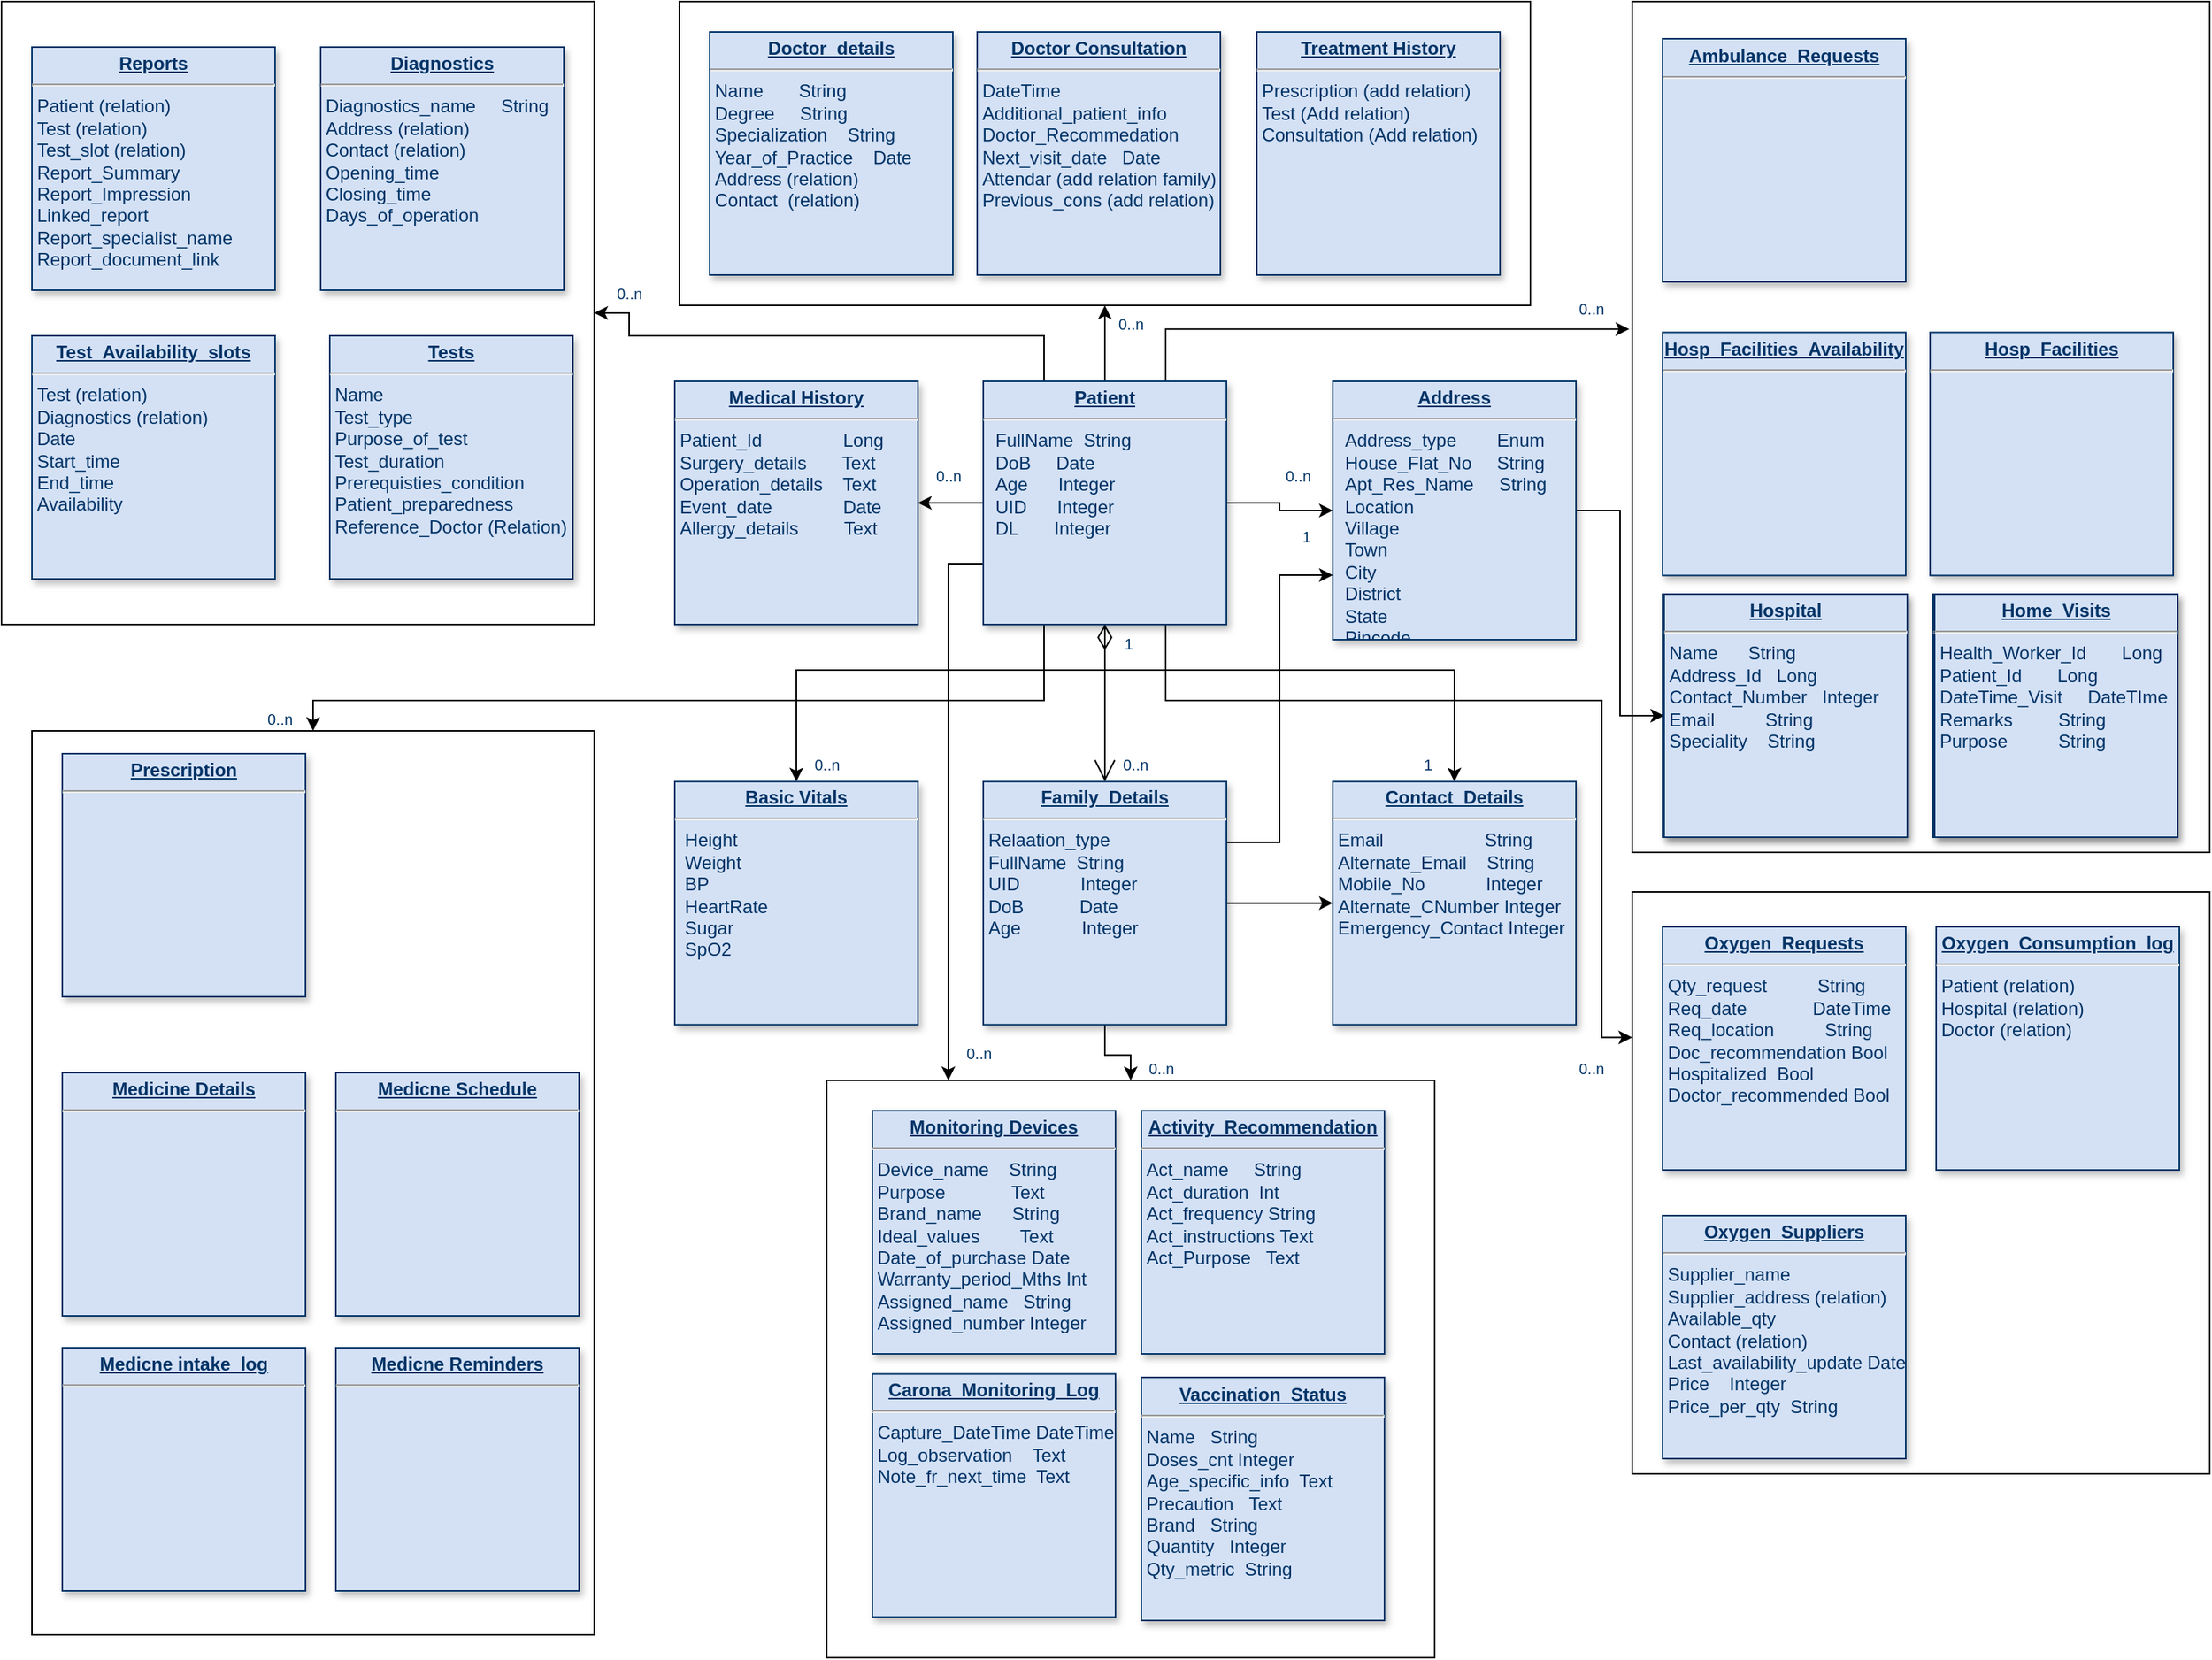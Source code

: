 <mxfile version="14.1.8" type="device"><diagram name="Page-1" id="efa7a0a1-bf9b-a30e-e6df-94a7791c09e9"><mxGraphModel dx="2562" dy="1020" grid="1" gridSize="10" guides="1" tooltips="1" connect="1" arrows="1" fold="1" page="1" pageScale="1" pageWidth="826" pageHeight="1169" background="#ffffff" math="0" shadow="0"><root><mxCell id="0"/><mxCell id="1" parent="0"/><mxCell id="pTx6E-m7zYikhpUDYZre-244" value="" style="rounded=0;whiteSpace=wrap;html=1;" parent="1" vertex="1"><mxGeometry x="640" y="30" width="380" height="560" as="geometry"/></mxCell><mxCell id="pTx6E-m7zYikhpUDYZre-188" style="edgeStyle=orthogonalEdgeStyle;rounded=0;orthogonalLoop=1;jettySize=auto;html=1;entryX=0;entryY=0.75;entryDx=0;entryDy=0;exitX=1;exitY=0.25;exitDx=0;exitDy=0;" parent="1" source="21" target="pTx6E-m7zYikhpUDYZre-186" edge="1"><mxGeometry relative="1" as="geometry"/></mxCell><mxCell id="pTx6E-m7zYikhpUDYZre-230" style="edgeStyle=orthogonalEdgeStyle;rounded=0;orthogonalLoop=1;jettySize=auto;html=1;entryX=0;entryY=0.5;entryDx=0;entryDy=0;" parent="1" source="21" target="pTx6E-m7zYikhpUDYZre-197" edge="1"><mxGeometry relative="1" as="geometry"/></mxCell><mxCell id="pTx6E-m7zYikhpUDYZre-257" style="edgeStyle=orthogonalEdgeStyle;rounded=0;orthogonalLoop=1;jettySize=auto;html=1;entryX=0.5;entryY=0;entryDx=0;entryDy=0;" parent="1" source="21" target="pTx6E-m7zYikhpUDYZre-238" edge="1"><mxGeometry relative="1" as="geometry"/></mxCell><mxCell id="21" value="&lt;p style=&quot;margin: 0px ; margin-top: 4px ; text-align: center ; text-decoration: underline&quot;&gt;&lt;b&gt;Family_Details&lt;/b&gt;&lt;/p&gt;&lt;hr&gt;&amp;nbsp;Relaation_type&lt;br&gt;&amp;nbsp;FullName&amp;nbsp; String&lt;br&gt;&amp;nbsp;UID&amp;nbsp; &amp;nbsp; &amp;nbsp; &amp;nbsp; &amp;nbsp; &amp;nbsp; Integer&lt;br&gt;&amp;nbsp;DoB&amp;nbsp; &amp;nbsp; &amp;nbsp; &amp;nbsp; &amp;nbsp; &amp;nbsp;Date&lt;br&gt;&amp;nbsp;Age&amp;nbsp; &amp;nbsp; &amp;nbsp; &amp;nbsp; &amp;nbsp; &amp;nbsp; Integer" style="verticalAlign=top;align=left;overflow=fill;fontSize=12;fontFamily=Helvetica;html=1;strokeColor=#003366;shadow=1;fillColor=#D4E1F5;fontColor=#003366" parent="1" vertex="1"><mxGeometry x="213.0" y="543.36" width="160" height="160" as="geometry"/></mxCell><mxCell id="pTx6E-m7zYikhpUDYZre-187" style="edgeStyle=orthogonalEdgeStyle;rounded=0;orthogonalLoop=1;jettySize=auto;html=1;entryX=0;entryY=0.5;entryDx=0;entryDy=0;" parent="1" source="25" target="pTx6E-m7zYikhpUDYZre-186" edge="1"><mxGeometry relative="1" as="geometry"/></mxCell><mxCell id="pTx6E-m7zYikhpUDYZre-228" style="edgeStyle=orthogonalEdgeStyle;rounded=0;orthogonalLoop=1;jettySize=auto;html=1;" parent="1" source="25" target="pTx6E-m7zYikhpUDYZre-191" edge="1"><mxGeometry relative="1" as="geometry"/></mxCell><mxCell id="pTx6E-m7zYikhpUDYZre-229" style="edgeStyle=orthogonalEdgeStyle;rounded=0;orthogonalLoop=1;jettySize=auto;html=1;" parent="1" source="25" target="pTx6E-m7zYikhpUDYZre-189" edge="1"><mxGeometry relative="1" as="geometry"><Array as="points"><mxPoint x="293" y="470"/><mxPoint x="90" y="470"/></Array></mxGeometry></mxCell><mxCell id="pTx6E-m7zYikhpUDYZre-231" style="edgeStyle=orthogonalEdgeStyle;rounded=0;orthogonalLoop=1;jettySize=auto;html=1;entryX=0.5;entryY=0;entryDx=0;entryDy=0;" parent="1" source="25" target="pTx6E-m7zYikhpUDYZre-197" edge="1"><mxGeometry relative="1" as="geometry"><Array as="points"><mxPoint x="293" y="470"/><mxPoint x="523" y="470"/></Array></mxGeometry></mxCell><mxCell id="pTx6E-m7zYikhpUDYZre-250" style="edgeStyle=orthogonalEdgeStyle;rounded=0;orthogonalLoop=1;jettySize=auto;html=1;entryX=0.5;entryY=1;entryDx=0;entryDy=0;" parent="1" source="25" target="pTx6E-m7zYikhpUDYZre-242" edge="1"><mxGeometry relative="1" as="geometry"/></mxCell><mxCell id="pTx6E-m7zYikhpUDYZre-252" style="edgeStyle=orthogonalEdgeStyle;rounded=0;orthogonalLoop=1;jettySize=auto;html=1;entryX=-0.005;entryY=0.385;entryDx=0;entryDy=0;entryPerimeter=0;exitX=0.75;exitY=0;exitDx=0;exitDy=0;" parent="1" source="25" target="pTx6E-m7zYikhpUDYZre-244" edge="1"><mxGeometry relative="1" as="geometry"><Array as="points"><mxPoint x="333" y="246"/></Array></mxGeometry></mxCell><mxCell id="pTx6E-m7zYikhpUDYZre-253" style="edgeStyle=orthogonalEdgeStyle;rounded=0;orthogonalLoop=1;jettySize=auto;html=1;entryX=1;entryY=0.5;entryDx=0;entryDy=0;exitX=0.25;exitY=0;exitDx=0;exitDy=0;" parent="1" source="25" target="pTx6E-m7zYikhpUDYZre-234" edge="1"><mxGeometry relative="1" as="geometry"><Array as="points"><mxPoint x="253" y="250"/><mxPoint x="-20" y="250"/><mxPoint x="-20" y="235"/></Array></mxGeometry></mxCell><mxCell id="pTx6E-m7zYikhpUDYZre-254" style="edgeStyle=orthogonalEdgeStyle;rounded=0;orthogonalLoop=1;jettySize=auto;html=1;exitX=0.25;exitY=1;exitDx=0;exitDy=0;" parent="1" source="25" target="pTx6E-m7zYikhpUDYZre-236" edge="1"><mxGeometry relative="1" as="geometry"><Array as="points"><mxPoint x="253" y="490"/><mxPoint x="-228" y="490"/></Array></mxGeometry></mxCell><mxCell id="pTx6E-m7zYikhpUDYZre-255" style="edgeStyle=orthogonalEdgeStyle;rounded=0;orthogonalLoop=1;jettySize=auto;html=1;exitX=0;exitY=0.75;exitDx=0;exitDy=0;" parent="1" source="25" target="pTx6E-m7zYikhpUDYZre-238" edge="1"><mxGeometry relative="1" as="geometry"><Array as="points"><mxPoint x="190" y="400"/></Array></mxGeometry></mxCell><mxCell id="pTx6E-m7zYikhpUDYZre-256" style="edgeStyle=orthogonalEdgeStyle;rounded=0;orthogonalLoop=1;jettySize=auto;html=1;entryX=0;entryY=0.25;entryDx=0;entryDy=0;exitX=0.75;exitY=1;exitDx=0;exitDy=0;" parent="1" source="25" target="pTx6E-m7zYikhpUDYZre-240" edge="1"><mxGeometry relative="1" as="geometry"><Array as="points"><mxPoint x="333" y="490"/><mxPoint x="620" y="490"/><mxPoint x="620" y="712"/></Array></mxGeometry></mxCell><mxCell id="25" value="&lt;p style=&quot;margin: 0px ; margin-top: 4px ; text-align: center ; text-decoration: underline&quot;&gt;&lt;strong&gt;Patient&lt;/strong&gt;&lt;/p&gt;&lt;hr&gt;&lt;p style=&quot;margin: 0px ; margin-left: 8px&quot;&gt;FullName&amp;nbsp; String&lt;/p&gt;&lt;p style=&quot;margin: 0px ; margin-left: 8px&quot;&gt;DoB&amp;nbsp; &amp;nbsp; &amp;nbsp;Date&lt;/p&gt;&lt;p style=&quot;margin: 0px ; margin-left: 8px&quot;&gt;Age&amp;nbsp; &amp;nbsp; &amp;nbsp; Integer&lt;br&gt;UID&amp;nbsp; &amp;nbsp; &amp;nbsp; Integer&lt;/p&gt;&lt;p style=&quot;margin: 0px ; margin-left: 8px&quot;&gt;DL&amp;nbsp; &amp;nbsp; &amp;nbsp; &amp;nbsp;Integer&lt;/p&gt;&lt;p style=&quot;margin: 0px ; margin-left: 8px&quot;&gt;&lt;br&gt;&lt;/p&gt;" style="verticalAlign=top;align=left;overflow=fill;fontSize=12;fontFamily=Helvetica;html=1;strokeColor=#003366;shadow=1;fillColor=#D4E1F5;fontColor=#003366" parent="1" vertex="1"><mxGeometry x="213.0" y="280.0" width="160" height="160" as="geometry"/></mxCell><mxCell id="90" value="" style="endArrow=open;endSize=12;startArrow=diamondThin;startSize=14;startFill=0;edgeStyle=orthogonalEdgeStyle" parent="1" source="25" target="21" edge="1"><mxGeometry x="793" y="598.36" as="geometry"><mxPoint x="793" y="598.36" as="sourcePoint"/><mxPoint x="953" y="598.36" as="targetPoint"/></mxGeometry></mxCell><mxCell id="91" value="0..n" style="resizable=0;align=left;verticalAlign=top;labelBackgroundColor=#ffffff;fontSize=10;strokeColor=#003366;shadow=1;fillColor=#D4E1F5;fontColor=#003366" parent="90" connectable="0" vertex="1"><mxGeometry x="-1" relative="1" as="geometry"><mxPoint x="10" y="80" as="offset"/></mxGeometry></mxCell><mxCell id="92" value="1" style="resizable=0;align=right;verticalAlign=top;labelBackgroundColor=#ffffff;fontSize=10;strokeColor=#003366;shadow=1;fillColor=#D4E1F5;fontColor=#003366" parent="90" connectable="0" vertex="1"><mxGeometry x="1" relative="1" as="geometry"><mxPoint x="20" y="-103.0" as="offset"/></mxGeometry></mxCell><mxCell id="MusrO0yYyd4XaEEXspOv-96" style="edgeStyle=orthogonalEdgeStyle;rounded=0;orthogonalLoop=1;jettySize=auto;html=1;" parent="1" source="pTx6E-m7zYikhpUDYZre-186" target="MusrO0yYyd4XaEEXspOv-92" edge="1"><mxGeometry relative="1" as="geometry"/></mxCell><mxCell id="pTx6E-m7zYikhpUDYZre-186" value="&lt;p style=&quot;margin: 0px ; margin-top: 4px ; text-align: center ; text-decoration: underline&quot;&gt;&lt;b&gt;Address&lt;/b&gt;&lt;/p&gt;&lt;hr&gt;&lt;p style=&quot;margin: 0px ; margin-left: 8px&quot;&gt;Address_type&amp;nbsp; &amp;nbsp; &amp;nbsp; &amp;nbsp; Enum&lt;/p&gt;&lt;p style=&quot;margin: 0px ; margin-left: 8px&quot;&gt;House_Flat_No&amp;nbsp; &amp;nbsp; &amp;nbsp;String&lt;/p&gt;&lt;p style=&quot;margin: 0px ; margin-left: 8px&quot;&gt;Apt_Res_Name&amp;nbsp; &amp;nbsp; &amp;nbsp;String&lt;/p&gt;&lt;p style=&quot;margin: 0px ; margin-left: 8px&quot;&gt;Location&lt;/p&gt;&lt;p style=&quot;margin: 0px ; margin-left: 8px&quot;&gt;Village&lt;/p&gt;&lt;p style=&quot;margin: 0px ; margin-left: 8px&quot;&gt;Town&lt;/p&gt;&lt;p style=&quot;margin: 0px ; margin-left: 8px&quot;&gt;City&lt;/p&gt;&lt;p style=&quot;margin: 0px ; margin-left: 8px&quot;&gt;District&lt;/p&gt;&lt;p style=&quot;margin: 0px ; margin-left: 8px&quot;&gt;State&lt;/p&gt;&lt;p style=&quot;margin: 0px ; margin-left: 8px&quot;&gt;Pincode&lt;/p&gt;&lt;p style=&quot;margin: 0px ; margin-left: 8px&quot;&gt;&lt;br&gt;&lt;/p&gt;&lt;p style=&quot;margin: 0px ; margin-left: 8px&quot;&gt;&lt;br&gt;&lt;/p&gt;" style="verticalAlign=top;align=left;overflow=fill;fontSize=12;fontFamily=Helvetica;html=1;strokeColor=#003366;shadow=1;fillColor=#D4E1F5;fontColor=#003366" parent="1" vertex="1"><mxGeometry x="443" y="280" width="160" height="170" as="geometry"/></mxCell><mxCell id="pTx6E-m7zYikhpUDYZre-189" value="&lt;p style=&quot;margin: 0px ; margin-top: 4px ; text-align: center ; text-decoration: underline&quot;&gt;&lt;b&gt;Basic Vitals&lt;/b&gt;&lt;/p&gt;&lt;hr&gt;&amp;nbsp; Height&lt;br&gt;&amp;nbsp; Weight&lt;br&gt;&amp;nbsp; BP&lt;br&gt;&amp;nbsp; HeartRate&lt;br&gt;&amp;nbsp; Sugar&lt;br&gt;&amp;nbsp; SpO2&lt;br&gt;&amp;nbsp;" style="verticalAlign=top;align=left;overflow=fill;fontSize=12;fontFamily=Helvetica;html=1;strokeColor=#003366;shadow=1;fillColor=#D4E1F5;fontColor=#003366" parent="1" vertex="1"><mxGeometry x="10.0" y="543.36" width="160" height="160" as="geometry"/></mxCell><mxCell id="pTx6E-m7zYikhpUDYZre-191" value="&lt;p style=&quot;margin: 0px ; margin-top: 4px ; text-align: center ; text-decoration: underline&quot;&gt;&lt;b&gt;Medical History&lt;/b&gt;&lt;/p&gt;&lt;hr&gt;&amp;nbsp;Patient_Id&amp;nbsp; &amp;nbsp; &amp;nbsp; &amp;nbsp; &amp;nbsp; &amp;nbsp; &amp;nbsp; &amp;nbsp; Long&lt;br&gt;&amp;nbsp;Surgery_details&amp;nbsp; &amp;nbsp; &amp;nbsp; &amp;nbsp;Text&lt;br&gt;&amp;nbsp;Operation_details&amp;nbsp; &amp;nbsp; Text&lt;br&gt;&amp;nbsp;Event_date&amp;nbsp; &amp;nbsp; &amp;nbsp; &amp;nbsp; &amp;nbsp; &amp;nbsp; &amp;nbsp; Date&lt;br&gt;&amp;nbsp;Allergy_details&amp;nbsp; &amp;nbsp; &amp;nbsp; &amp;nbsp; &amp;nbsp;Text&lt;br&gt;&amp;nbsp;" style="verticalAlign=top;align=left;overflow=fill;fontSize=12;fontFamily=Helvetica;html=1;strokeColor=#003366;shadow=1;fillColor=#D4E1F5;fontColor=#003366" parent="1" vertex="1"><mxGeometry x="10" y="280.0" width="160" height="160" as="geometry"/></mxCell><mxCell id="pTx6E-m7zYikhpUDYZre-197" value="&lt;p style=&quot;margin: 0px ; margin-top: 4px ; text-align: center ; text-decoration: underline&quot;&gt;&lt;b&gt;Contact_Details&lt;/b&gt;&lt;/p&gt;&lt;hr&gt;&amp;nbsp;Email&amp;nbsp; &amp;nbsp; &amp;nbsp; &amp;nbsp; &amp;nbsp; &amp;nbsp; &amp;nbsp; &amp;nbsp; &amp;nbsp; &amp;nbsp; String&lt;br&gt;&amp;nbsp;Alternate_Email&amp;nbsp; &amp;nbsp; String&lt;br&gt;&amp;nbsp;Mobile_No&amp;nbsp; &amp;nbsp; &amp;nbsp; &amp;nbsp; &amp;nbsp; &amp;nbsp; Integer&lt;br&gt;&amp;nbsp;Alternate_CNumber Integer&lt;br&gt;&amp;nbsp;Emergency_Contact Integer" style="verticalAlign=top;align=left;overflow=fill;fontSize=12;fontFamily=Helvetica;html=1;strokeColor=#003366;shadow=1;fillColor=#D4E1F5;fontColor=#003366" parent="1" vertex="1"><mxGeometry x="443.0" y="543.36" width="160" height="160" as="geometry"/></mxCell><mxCell id="pTx6E-m7zYikhpUDYZre-235" value="" style="group" parent="1" vertex="1" connectable="0"><mxGeometry x="-433" y="30" width="390" height="410" as="geometry"/></mxCell><mxCell id="pTx6E-m7zYikhpUDYZre-234" value="" style="rounded=0;whiteSpace=wrap;html=1;" parent="pTx6E-m7zYikhpUDYZre-235" vertex="1"><mxGeometry width="390" height="410" as="geometry"/></mxCell><mxCell id="pTx6E-m7zYikhpUDYZre-226" value="" style="group" parent="pTx6E-m7zYikhpUDYZre-235" vertex="1" connectable="0"><mxGeometry x="20" y="30.0" width="356" height="350" as="geometry"/></mxCell><mxCell id="pTx6E-m7zYikhpUDYZre-190" value="&lt;p style=&quot;margin: 0px ; margin-top: 4px ; text-align: center ; text-decoration: underline&quot;&gt;&lt;b&gt;Reports&lt;/b&gt;&lt;/p&gt;&lt;hr&gt;&amp;nbsp;Patient (relation)&lt;br&gt;&amp;nbsp;Test (relation)&lt;br&gt;&amp;nbsp;Test_slot (relation)&lt;br&gt;&amp;nbsp;Report_Summary&lt;br&gt;&amp;nbsp;Report_Impression&lt;br&gt;&amp;nbsp;Linked_report&lt;br&gt;&amp;nbsp;Report_specialist_name&lt;br&gt;&amp;nbsp;Report_document_link" style="verticalAlign=top;align=left;overflow=fill;fontSize=12;fontFamily=Helvetica;html=1;strokeColor=#003366;shadow=1;fillColor=#D4E1F5;fontColor=#003366" parent="pTx6E-m7zYikhpUDYZre-226" vertex="1"><mxGeometry width="160" height="160" as="geometry"/></mxCell><mxCell id="pTx6E-m7zYikhpUDYZre-192" value="&lt;p style=&quot;margin: 0px ; margin-top: 4px ; text-align: center ; text-decoration: underline&quot;&gt;&lt;b&gt;Tests&lt;/b&gt;&lt;/p&gt;&lt;hr&gt;&amp;nbsp;Name&lt;br&gt;&amp;nbsp;Test_type&lt;br&gt;&amp;nbsp;Purpose_of_test&lt;br&gt;&amp;nbsp;Test_duration&lt;br&gt;&amp;nbsp;Prerequisties_condition&lt;br&gt;&amp;nbsp;Patient_preparedness&lt;br&gt;&amp;nbsp;Reference_Doctor (Relation)&lt;br&gt;&amp;nbsp;" style="verticalAlign=top;align=left;overflow=fill;fontSize=12;fontFamily=Helvetica;html=1;strokeColor=#003366;shadow=1;fillColor=#D4E1F5;fontColor=#003366" parent="pTx6E-m7zYikhpUDYZre-226" vertex="1"><mxGeometry x="196" y="190" width="160" height="160" as="geometry"/></mxCell><mxCell id="pTx6E-m7zYikhpUDYZre-193" value="&lt;p style=&quot;margin: 0px ; margin-top: 4px ; text-align: center ; text-decoration: underline&quot;&gt;&lt;b&gt;Diagnostics&lt;/b&gt;&lt;/p&gt;&lt;hr&gt;&amp;nbsp;Diagnostics_name&amp;nbsp; &amp;nbsp; &amp;nbsp;String&lt;br&gt;&amp;nbsp;Address (relation)&lt;br&gt;&amp;nbsp;Contact (relation)&lt;br&gt;&amp;nbsp;Opening_time&lt;br&gt;&amp;nbsp;Closing_time&lt;br&gt;&amp;nbsp;Days_of_operation" style="verticalAlign=top;align=left;overflow=fill;fontSize=12;fontFamily=Helvetica;html=1;strokeColor=#003366;shadow=1;fillColor=#D4E1F5;fontColor=#003366" parent="pTx6E-m7zYikhpUDYZre-226" vertex="1"><mxGeometry x="190" width="160" height="160" as="geometry"/></mxCell><mxCell id="pTx6E-m7zYikhpUDYZre-198" value="&lt;p style=&quot;margin: 0px ; margin-top: 4px ; text-align: center ; text-decoration: underline&quot;&gt;&lt;b&gt;Test_Availability_slots&lt;/b&gt;&lt;/p&gt;&lt;hr&gt;&amp;nbsp;Test (relation)&lt;br&gt;&amp;nbsp;Diagnostics (relation)&lt;br&gt;&amp;nbsp;Date&lt;br&gt;&amp;nbsp;Start_time&lt;br&gt;&amp;nbsp;End_time&lt;br&gt;&amp;nbsp;Availability&lt;br&gt;&amp;nbsp;&lt;br&gt;&amp;nbsp;" style="verticalAlign=top;align=left;overflow=fill;fontSize=12;fontFamily=Helvetica;html=1;strokeColor=#003366;shadow=1;fillColor=#D4E1F5;fontColor=#003366" parent="pTx6E-m7zYikhpUDYZre-226" vertex="1"><mxGeometry y="190" width="160" height="160" as="geometry"/></mxCell><mxCell id="pTx6E-m7zYikhpUDYZre-237" value="" style="group" parent="1" vertex="1" connectable="0"><mxGeometry x="-413" y="510" width="370" height="595" as="geometry"/></mxCell><mxCell id="pTx6E-m7zYikhpUDYZre-236" value="" style="rounded=0;whiteSpace=wrap;html=1;" parent="pTx6E-m7zYikhpUDYZre-237" vertex="1"><mxGeometry width="370" height="595" as="geometry"/></mxCell><mxCell id="pTx6E-m7zYikhpUDYZre-216" value="" style="group" parent="pTx6E-m7zYikhpUDYZre-237" vertex="1" connectable="0"><mxGeometry x="20" y="15" width="340" height="551" as="geometry"/></mxCell><mxCell id="pTx6E-m7zYikhpUDYZre-201" value="&lt;p style=&quot;margin: 0px ; margin-top: 4px ; text-align: center ; text-decoration: underline&quot;&gt;&lt;b&gt;Prescription&lt;/b&gt;&lt;/p&gt;&lt;hr&gt;&amp;nbsp;" style="verticalAlign=top;align=left;overflow=fill;fontSize=12;fontFamily=Helvetica;html=1;strokeColor=#003366;shadow=1;fillColor=#D4E1F5;fontColor=#003366" parent="pTx6E-m7zYikhpUDYZre-216" vertex="1"><mxGeometry width="160" height="160" as="geometry"/></mxCell><mxCell id="pTx6E-m7zYikhpUDYZre-202" value="&lt;p style=&quot;margin: 0px ; margin-top: 4px ; text-align: center ; text-decoration: underline&quot;&gt;&lt;b&gt;Medicine Details&lt;/b&gt;&lt;/p&gt;&lt;hr&gt;" style="verticalAlign=top;align=left;overflow=fill;fontSize=12;fontFamily=Helvetica;html=1;strokeColor=#003366;shadow=1;fillColor=#D4E1F5;fontColor=#003366" parent="pTx6E-m7zYikhpUDYZre-216" vertex="1"><mxGeometry y="210" width="160" height="160" as="geometry"/></mxCell><mxCell id="pTx6E-m7zYikhpUDYZre-203" value="&lt;p style=&quot;margin: 0px ; margin-top: 4px ; text-align: center ; text-decoration: underline&quot;&gt;&lt;b&gt;Medicne Schedule&lt;/b&gt;&lt;/p&gt;&lt;hr&gt;" style="verticalAlign=top;align=left;overflow=fill;fontSize=12;fontFamily=Helvetica;html=1;strokeColor=#003366;shadow=1;fillColor=#D4E1F5;fontColor=#003366" parent="pTx6E-m7zYikhpUDYZre-216" vertex="1"><mxGeometry x="180" y="210" width="160" height="160" as="geometry"/></mxCell><mxCell id="pTx6E-m7zYikhpUDYZre-204" value="&lt;p style=&quot;margin: 0px ; margin-top: 4px ; text-align: center ; text-decoration: underline&quot;&gt;&lt;b&gt;Medicne intake_log&lt;/b&gt;&lt;/p&gt;&lt;hr&gt;" style="verticalAlign=top;align=left;overflow=fill;fontSize=12;fontFamily=Helvetica;html=1;strokeColor=#003366;shadow=1;fillColor=#D4E1F5;fontColor=#003366" parent="pTx6E-m7zYikhpUDYZre-216" vertex="1"><mxGeometry y="391" width="160" height="160" as="geometry"/></mxCell><mxCell id="pTx6E-m7zYikhpUDYZre-205" value="&lt;p style=&quot;margin: 0px ; margin-top: 4px ; text-align: center ; text-decoration: underline&quot;&gt;&lt;b&gt;Medicne Reminders&lt;/b&gt;&lt;/p&gt;&lt;hr&gt;" style="verticalAlign=top;align=left;overflow=fill;fontSize=12;fontFamily=Helvetica;html=1;strokeColor=#003366;shadow=1;fillColor=#D4E1F5;fontColor=#003366" parent="pTx6E-m7zYikhpUDYZre-216" vertex="1"><mxGeometry x="180" y="391" width="160" height="160" as="geometry"/></mxCell><mxCell id="pTx6E-m7zYikhpUDYZre-239" value="" style="group" parent="1" vertex="1" connectable="0"><mxGeometry x="110" y="740" width="400" height="380" as="geometry"/></mxCell><mxCell id="pTx6E-m7zYikhpUDYZre-238" value="" style="rounded=0;whiteSpace=wrap;html=1;" parent="pTx6E-m7zYikhpUDYZre-239" vertex="1"><mxGeometry width="400" height="380" as="geometry"/></mxCell><mxCell id="pTx6E-m7zYikhpUDYZre-227" value="" style="group" parent="pTx6E-m7zYikhpUDYZre-239" vertex="1" connectable="0"><mxGeometry x="30" y="20.0" width="337" height="335.5" as="geometry"/></mxCell><mxCell id="pTx6E-m7zYikhpUDYZre-199" value="&lt;p style=&quot;margin: 0px ; margin-top: 4px ; text-align: center ; text-decoration: underline&quot;&gt;&lt;b&gt;Carona_Monitoring_Log&lt;/b&gt;&lt;/p&gt;&lt;hr&gt;&amp;nbsp;Capture_DateTime DateTime&lt;br&gt;&amp;nbsp;Log_observation&amp;nbsp; &amp;nbsp; Text&lt;br&gt;&amp;nbsp;Note_fr_next_time&amp;nbsp; Text&lt;br&gt;&amp;nbsp;" style="verticalAlign=top;align=left;overflow=fill;fontSize=12;fontFamily=Helvetica;html=1;strokeColor=#003366;shadow=1;fillColor=#D4E1F5;fontColor=#003366" parent="pTx6E-m7zYikhpUDYZre-227" vertex="1"><mxGeometry y="173.25" width="160" height="160" as="geometry"/></mxCell><mxCell id="pTx6E-m7zYikhpUDYZre-206" value="&lt;p style=&quot;margin: 0px ; margin-top: 4px ; text-align: center ; text-decoration: underline&quot;&gt;&lt;b&gt;Activity_Recommendation&lt;/b&gt;&lt;/p&gt;&lt;hr&gt;&amp;nbsp;Act_name&amp;nbsp; &amp;nbsp; &amp;nbsp;String&lt;br&gt;&amp;nbsp;Act_duration&amp;nbsp; Int&lt;br&gt;&amp;nbsp;Act_frequency String&lt;br&gt;&amp;nbsp;Act_instructions Text&amp;nbsp;&lt;br&gt;&amp;nbsp;Act_Purpose&amp;nbsp; &amp;nbsp;Text" style="verticalAlign=top;align=left;overflow=fill;fontSize=12;fontFamily=Helvetica;html=1;strokeColor=#003366;shadow=1;fillColor=#D4E1F5;fontColor=#003366" parent="pTx6E-m7zYikhpUDYZre-227" vertex="1"><mxGeometry x="177" width="160" height="160" as="geometry"/></mxCell><mxCell id="pTx6E-m7zYikhpUDYZre-209" value="&lt;p style=&quot;margin: 0px ; margin-top: 4px ; text-align: center ; text-decoration: underline&quot;&gt;&lt;b&gt;Vaccination_Status&lt;/b&gt;&lt;/p&gt;&lt;hr&gt;&amp;nbsp;Name&amp;nbsp; &amp;nbsp;String&lt;br&gt;&amp;nbsp;Doses_cnt Integer&lt;br&gt;&amp;nbsp;Age_specific_info&amp;nbsp; Text&lt;br&gt;&amp;nbsp;Precaution&amp;nbsp; &amp;nbsp;Text&lt;br&gt;&amp;nbsp;Brand&amp;nbsp; &amp;nbsp;String&lt;br&gt;&amp;nbsp;Quantity&amp;nbsp; &amp;nbsp;Integer&lt;br&gt;&amp;nbsp;Qty_metric&amp;nbsp; String&lt;br&gt;&amp;nbsp;" style="verticalAlign=top;align=left;overflow=fill;fontSize=12;fontFamily=Helvetica;html=1;strokeColor=#003366;shadow=1;fillColor=#D4E1F5;fontColor=#003366" parent="pTx6E-m7zYikhpUDYZre-227" vertex="1"><mxGeometry x="177" y="175.5" width="160" height="160" as="geometry"/></mxCell><mxCell id="pTx6E-m7zYikhpUDYZre-213" value="&lt;p style=&quot;margin: 0px ; margin-top: 4px ; text-align: center ; text-decoration: underline&quot;&gt;&lt;b&gt;Monitoring Devices&lt;/b&gt;&lt;/p&gt;&lt;hr&gt;&amp;nbsp;Device_name&amp;nbsp; &amp;nbsp; String&lt;br&gt;&amp;nbsp;Purpose&amp;nbsp; &amp;nbsp; &amp;nbsp; &amp;nbsp; &amp;nbsp; &amp;nbsp; &amp;nbsp;Text&lt;br&gt;&amp;nbsp;Brand_name&amp;nbsp; &amp;nbsp; &amp;nbsp; String&lt;br&gt;&amp;nbsp;Ideal_values&amp;nbsp; &amp;nbsp; &amp;nbsp; &amp;nbsp; Text&lt;br&gt;&amp;nbsp;Date_of_purchase Date&lt;br&gt;&amp;nbsp;Warranty_period_Mths Int&lt;br&gt;&amp;nbsp;Assigned_name&amp;nbsp; &amp;nbsp;String&lt;br&gt;&amp;nbsp;Assigned_number Integer&lt;br&gt;&amp;nbsp;" style="verticalAlign=top;align=left;overflow=fill;fontSize=12;fontFamily=Helvetica;html=1;strokeColor=#003366;shadow=1;fillColor=#D4E1F5;fontColor=#003366" parent="pTx6E-m7zYikhpUDYZre-227" vertex="1"><mxGeometry width="160" height="160" as="geometry"/></mxCell><mxCell id="pTx6E-m7zYikhpUDYZre-241" value="" style="group" parent="1" vertex="1" connectable="0"><mxGeometry x="640" y="616" width="380" height="383" as="geometry"/></mxCell><mxCell id="pTx6E-m7zYikhpUDYZre-240" value="" style="rounded=0;whiteSpace=wrap;html=1;" parent="pTx6E-m7zYikhpUDYZre-241" vertex="1"><mxGeometry width="380" height="383" as="geometry"/></mxCell><mxCell id="pTx6E-m7zYikhpUDYZre-232" value="" style="group" parent="pTx6E-m7zYikhpUDYZre-241" vertex="1" connectable="0"><mxGeometry x="20" y="23" width="340" height="350" as="geometry"/></mxCell><mxCell id="pTx6E-m7zYikhpUDYZre-210" value="&lt;p style=&quot;margin: 0px ; margin-top: 4px ; text-align: center ; text-decoration: underline&quot;&gt;&lt;b&gt;Oxygen_Requests&lt;/b&gt;&lt;/p&gt;&lt;hr&gt;&amp;nbsp;Qty_request&amp;nbsp; &amp;nbsp; &amp;nbsp; &amp;nbsp; &amp;nbsp; String&lt;br&gt;&amp;nbsp;Req_date&amp;nbsp; &amp;nbsp; &amp;nbsp; &amp;nbsp; &amp;nbsp; &amp;nbsp; &amp;nbsp;DateTime&lt;br&gt;&amp;nbsp;Req_location&amp;nbsp; &amp;nbsp; &amp;nbsp; &amp;nbsp; &amp;nbsp; String&lt;br&gt;&amp;nbsp;Doc_recommendation Bool&lt;br&gt;&amp;nbsp;Hospitalized&amp;nbsp; Bool&lt;br&gt;&amp;nbsp;Doctor_recommended Bool&lt;br&gt;&amp;nbsp;" style="verticalAlign=top;align=left;overflow=fill;fontSize=12;fontFamily=Helvetica;html=1;strokeColor=#003366;shadow=1;fillColor=#D4E1F5;fontColor=#003366" parent="pTx6E-m7zYikhpUDYZre-232" vertex="1"><mxGeometry width="160" height="160" as="geometry"/></mxCell><mxCell id="pTx6E-m7zYikhpUDYZre-211" value="&lt;p style=&quot;margin: 0px ; margin-top: 4px ; text-align: center ; text-decoration: underline&quot;&gt;&lt;b&gt;Oxygen_Suppliers&lt;/b&gt;&lt;/p&gt;&lt;hr&gt;&amp;nbsp;Supplier_name&lt;br&gt;&amp;nbsp;Supplier_address (relation)&lt;br&gt;&amp;nbsp;Available_qty&lt;br&gt;&amp;nbsp;Contact (relation)&lt;br&gt;&amp;nbsp;Last_availability_update Date&lt;br&gt;&amp;nbsp;Price&amp;nbsp; &amp;nbsp; Integer&lt;br&gt;&amp;nbsp;Price_per_qty&amp;nbsp; String&lt;br&gt;&amp;nbsp;" style="verticalAlign=top;align=left;overflow=fill;fontSize=12;fontFamily=Helvetica;html=1;strokeColor=#003366;shadow=1;fillColor=#D4E1F5;fontColor=#003366" parent="pTx6E-m7zYikhpUDYZre-232" vertex="1"><mxGeometry y="190" width="160" height="160" as="geometry"/></mxCell><mxCell id="pTx6E-m7zYikhpUDYZre-212" value="&lt;p style=&quot;margin: 0px ; margin-top: 4px ; text-align: center ; text-decoration: underline&quot;&gt;&lt;b&gt;Oxygen_Consumption_log&lt;/b&gt;&lt;/p&gt;&lt;hr&gt;&amp;nbsp;Patient (relation)&lt;br&gt;&amp;nbsp;Hospital (relation)&lt;br&gt;&amp;nbsp;Doctor (relation)" style="verticalAlign=top;align=left;overflow=fill;fontSize=12;fontFamily=Helvetica;html=1;strokeColor=#003366;shadow=1;fillColor=#D4E1F5;fontColor=#003366" parent="pTx6E-m7zYikhpUDYZre-232" vertex="1"><mxGeometry x="180" width="160" height="160" as="geometry"/></mxCell><mxCell id="pTx6E-m7zYikhpUDYZre-247" value="" style="group" parent="1" vertex="1" connectable="0"><mxGeometry x="13" y="30" width="560" height="200" as="geometry"/></mxCell><mxCell id="pTx6E-m7zYikhpUDYZre-242" value="" style="rounded=0;whiteSpace=wrap;html=1;" parent="pTx6E-m7zYikhpUDYZre-247" vertex="1"><mxGeometry width="560" height="200" as="geometry"/></mxCell><mxCell id="pTx6E-m7zYikhpUDYZre-246" value="" style="group" parent="pTx6E-m7zYikhpUDYZre-247" vertex="1" connectable="0"><mxGeometry x="20" y="20.0" width="520" height="160.0" as="geometry"/></mxCell><mxCell id="pTx6E-m7zYikhpUDYZre-200" value="&lt;p style=&quot;margin: 0px ; margin-top: 4px ; text-align: center ; text-decoration: underline&quot;&gt;&lt;b&gt;Treatment History&lt;/b&gt;&lt;/p&gt;&lt;hr&gt;&amp;nbsp;Prescription (add relation)&lt;br&gt;&amp;nbsp;Test (Add relation)&lt;br&gt;&amp;nbsp;Consultation (Add relation)&lt;br&gt;&amp;nbsp;&lt;br&gt;&amp;nbsp; &amp;nbsp;" style="verticalAlign=top;align=left;overflow=fill;fontSize=12;fontFamily=Helvetica;html=1;strokeColor=#003366;shadow=1;fillColor=#D4E1F5;fontColor=#003366" parent="pTx6E-m7zYikhpUDYZre-246" vertex="1"><mxGeometry x="360" width="160" height="160" as="geometry"/></mxCell><mxCell id="pTx6E-m7zYikhpUDYZre-207" value="&lt;p style=&quot;margin: 0px ; margin-top: 4px ; text-align: center ; text-decoration: underline&quot;&gt;&lt;b&gt;Doctor Consultation&lt;/b&gt;&lt;/p&gt;&lt;hr&gt;&amp;nbsp;DateTime&lt;br&gt;&amp;nbsp;Additional_patient_info&lt;br&gt;&amp;nbsp;Doctor_Recommedation&lt;br&gt;&amp;nbsp;Next_visit_date&amp;nbsp; &amp;nbsp;Date&lt;br&gt;&amp;nbsp;Attendar (add relation family)&lt;br&gt;&amp;nbsp;Previous_cons (add relation)&lt;br&gt;&amp;nbsp;" style="verticalAlign=top;align=left;overflow=fill;fontSize=12;fontFamily=Helvetica;html=1;strokeColor=#003366;shadow=1;fillColor=#D4E1F5;fontColor=#003366" parent="pTx6E-m7zYikhpUDYZre-246" vertex="1"><mxGeometry x="176" width="160" height="160" as="geometry"/></mxCell><mxCell id="pTx6E-m7zYikhpUDYZre-208" value="&lt;p style=&quot;margin: 0px ; margin-top: 4px ; text-align: center ; text-decoration: underline&quot;&gt;&lt;b&gt;Doctor_details&lt;/b&gt;&lt;/p&gt;&lt;hr&gt;&amp;nbsp;Name&amp;nbsp; &amp;nbsp; &amp;nbsp; &amp;nbsp;String&lt;br&gt;&amp;nbsp;Degree&amp;nbsp; &amp;nbsp; &amp;nbsp;String&lt;br&gt;&amp;nbsp;Specialization&amp;nbsp; &amp;nbsp; String&lt;br&gt;&amp;nbsp;Year_of_Practice&amp;nbsp; &amp;nbsp; Date&lt;br&gt;&amp;nbsp;Address (relation)&lt;br&gt;&amp;nbsp;Contact&amp;nbsp; (relation)" style="verticalAlign=top;align=left;overflow=fill;fontSize=12;fontFamily=Helvetica;html=1;strokeColor=#003366;shadow=1;fillColor=#D4E1F5;fontColor=#003366" parent="pTx6E-m7zYikhpUDYZre-246" vertex="1"><mxGeometry y="1.137e-13" width="160" height="160" as="geometry"/></mxCell><mxCell id="cQaLxjSWYKMMs1cUBijT-92" value="0..n" style="resizable=0;align=left;verticalAlign=top;labelBackgroundColor=#ffffff;fontSize=10;strokeColor=#003366;shadow=1;fillColor=#D4E1F5;fontColor=#003366" parent="1" connectable="0" vertex="1"><mxGeometry x="300" y="230.0" as="geometry"/></mxCell><mxCell id="cQaLxjSWYKMMs1cUBijT-93" value="0..n" style="resizable=0;align=left;verticalAlign=top;labelBackgroundColor=#ffffff;fontSize=10;strokeColor=#003366;shadow=1;fillColor=#D4E1F5;fontColor=#003366" parent="1" connectable="0" vertex="1"><mxGeometry x="603" y="220.0" as="geometry"/></mxCell><mxCell id="cQaLxjSWYKMMs1cUBijT-94" value="0..n" style="resizable=0;align=left;verticalAlign=top;labelBackgroundColor=#ffffff;fontSize=10;strokeColor=#003366;shadow=1;fillColor=#D4E1F5;fontColor=#003366" parent="1" connectable="0" vertex="1"><mxGeometry x="-30" y="210.0" as="geometry"/></mxCell><mxCell id="cQaLxjSWYKMMs1cUBijT-96" value="0..n" style="resizable=0;align=left;verticalAlign=top;labelBackgroundColor=#ffffff;fontSize=10;strokeColor=#003366;shadow=1;fillColor=#D4E1F5;fontColor=#003366" parent="1" connectable="0" vertex="1"><mxGeometry x="603" y="720.0" as="geometry"/></mxCell><mxCell id="cQaLxjSWYKMMs1cUBijT-97" value="0..n" style="resizable=0;align=left;verticalAlign=top;labelBackgroundColor=#ffffff;fontSize=10;strokeColor=#003366;shadow=1;fillColor=#D4E1F5;fontColor=#003366" parent="1" connectable="0" vertex="1"><mxGeometry x="320" y="720.0" as="geometry"/></mxCell><mxCell id="cQaLxjSWYKMMs1cUBijT-98" value="0..n" style="resizable=0;align=left;verticalAlign=top;labelBackgroundColor=#ffffff;fontSize=10;strokeColor=#003366;shadow=1;fillColor=#D4E1F5;fontColor=#003366" parent="1" connectable="0" vertex="1"><mxGeometry x="200" y="710.0" as="geometry"/></mxCell><mxCell id="cQaLxjSWYKMMs1cUBijT-99" value="0..n" style="resizable=0;align=left;verticalAlign=top;labelBackgroundColor=#ffffff;fontSize=10;strokeColor=#003366;shadow=1;fillColor=#D4E1F5;fontColor=#003366" parent="1" connectable="0" vertex="1"><mxGeometry x="-260" y="490.0" as="geometry"/></mxCell><mxCell id="cQaLxjSWYKMMs1cUBijT-100" value="0..n" style="resizable=0;align=left;verticalAlign=top;labelBackgroundColor=#ffffff;fontSize=10;strokeColor=#003366;shadow=1;fillColor=#D4E1F5;fontColor=#003366" parent="1" connectable="0" vertex="1"><mxGeometry x="180" y="330.0" as="geometry"/></mxCell><mxCell id="cQaLxjSWYKMMs1cUBijT-101" value="0..n" style="resizable=0;align=left;verticalAlign=top;labelBackgroundColor=#ffffff;fontSize=10;strokeColor=#003366;shadow=1;fillColor=#D4E1F5;fontColor=#003366" parent="1" connectable="0" vertex="1"><mxGeometry x="100" y="520.0" as="geometry"/></mxCell><mxCell id="cQaLxjSWYKMMs1cUBijT-102" value="1" style="resizable=0;align=right;verticalAlign=top;labelBackgroundColor=#ffffff;fontSize=10;strokeColor=#003366;shadow=1;fillColor=#D4E1F5;fontColor=#003366" parent="1" connectable="0" vertex="1"><mxGeometry x="510" y="520.0" as="geometry"/></mxCell><mxCell id="cQaLxjSWYKMMs1cUBijT-104" value="1" style="resizable=0;align=right;verticalAlign=top;labelBackgroundColor=#ffffff;fontSize=10;strokeColor=#003366;shadow=1;fillColor=#D4E1F5;fontColor=#003366" parent="1" connectable="0" vertex="1"><mxGeometry x="430" y="370.0" as="geometry"/></mxCell><mxCell id="vHoY36uukUP-JFo1HzjV-92" value="0..n" style="resizable=0;align=left;verticalAlign=top;labelBackgroundColor=#ffffff;fontSize=10;strokeColor=#003366;shadow=1;fillColor=#D4E1F5;fontColor=#003366" parent="1" connectable="0" vertex="1"><mxGeometry x="410" y="330.0" as="geometry"/></mxCell><mxCell id="pTx6E-m7zYikhpUDYZre-214" value="&lt;p style=&quot;margin: 0px ; margin-top: 4px ; text-align: center ; text-decoration: underline&quot;&gt;&lt;b&gt;Home_Visits&lt;/b&gt;&lt;/p&gt;&lt;hr&gt;" style="verticalAlign=top;align=left;overflow=fill;fontSize=12;fontFamily=Helvetica;html=1;strokeColor=#003366;shadow=1;fillColor=#D4E1F5;fontColor=#003366" parent="1" vertex="1"><mxGeometry x="838" y="420.0" width="160" height="160" as="geometry"/></mxCell><mxCell id="pTx6E-m7zYikhpUDYZre-224" value="&lt;p style=&quot;margin: 0px ; margin-top: 4px ; text-align: center ; text-decoration: underline&quot;&gt;&lt;b&gt;Hospital&lt;/b&gt;&lt;/p&gt;&lt;hr&gt;" style="verticalAlign=top;align=left;overflow=fill;fontSize=12;fontFamily=Helvetica;html=1;strokeColor=#003366;shadow=1;fillColor=#D4E1F5;fontColor=#003366" parent="1" vertex="1"><mxGeometry x="660" y="420.0" width="160" height="160" as="geometry"/></mxCell><mxCell id="MusrO0yYyd4XaEEXspOv-94" value="" style="group" parent="1" vertex="1" connectable="0"><mxGeometry x="660" y="54.5" width="339" height="525.5" as="geometry"/></mxCell><mxCell id="MusrO0yYyd4XaEEXspOv-98" value="" style="group" parent="MusrO0yYyd4XaEEXspOv-94" vertex="1" connectable="0"><mxGeometry width="339" height="525.5" as="geometry"/></mxCell><mxCell id="pTx6E-m7zYikhpUDYZre-195" value="&lt;p style=&quot;margin: 0px ; margin-top: 4px ; text-align: center ; text-decoration: underline&quot;&gt;&lt;b&gt;Hosp_Facilities&lt;/b&gt;&lt;/p&gt;&lt;hr&gt;" style="verticalAlign=top;align=left;overflow=fill;fontSize=12;fontFamily=Helvetica;html=1;strokeColor=#003366;shadow=1;fillColor=#D4E1F5;fontColor=#003366" parent="MusrO0yYyd4XaEEXspOv-98" vertex="1"><mxGeometry x="176" y="193.25" width="160" height="160" as="geometry"/></mxCell><mxCell id="pTx6E-m7zYikhpUDYZre-218" value="&lt;p style=&quot;margin: 0px ; margin-top: 4px ; text-align: center ; text-decoration: underline&quot;&gt;&lt;b&gt;Hosp_Facilities_Availability&lt;/b&gt;&lt;/p&gt;&lt;hr&gt;" style="verticalAlign=top;align=left;overflow=fill;fontSize=12;fontFamily=Helvetica;html=1;strokeColor=#003366;shadow=1;fillColor=#D4E1F5;fontColor=#003366" parent="MusrO0yYyd4XaEEXspOv-98" vertex="1"><mxGeometry y="193.25" width="160" height="160" as="geometry"/></mxCell><mxCell id="pTx6E-m7zYikhpUDYZre-223" value="&lt;p style=&quot;margin: 0px ; margin-top: 4px ; text-align: center ; text-decoration: underline&quot;&gt;&lt;b&gt;Ambulance_Requests&lt;/b&gt;&lt;/p&gt;&lt;hr&gt;" style="verticalAlign=top;align=left;overflow=fill;fontSize=12;fontFamily=Helvetica;html=1;strokeColor=#003366;shadow=1;fillColor=#D4E1F5;fontColor=#003366" parent="MusrO0yYyd4XaEEXspOv-98" vertex="1"><mxGeometry width="160" height="160" as="geometry"/></mxCell><mxCell id="MusrO0yYyd4XaEEXspOv-92" value="&lt;p style=&quot;margin: 0px ; margin-top: 4px ; text-align: center ; text-decoration: underline&quot;&gt;&lt;b&gt;Hospital&lt;/b&gt;&lt;/p&gt;&lt;hr&gt;&amp;nbsp;Name&amp;nbsp; &amp;nbsp; &amp;nbsp; String&lt;br&gt;&amp;nbsp;Address_Id&amp;nbsp; &amp;nbsp;Long&lt;br&gt;&amp;nbsp;Contact_Number&amp;nbsp; &amp;nbsp;Integer&lt;br&gt;&amp;nbsp;Email&amp;nbsp; &amp;nbsp; &amp;nbsp; &amp;nbsp; &amp;nbsp; String&lt;br&gt;&amp;nbsp;Speciality&amp;nbsp; &amp;nbsp; String&amp;nbsp;&amp;nbsp;" style="verticalAlign=top;align=left;overflow=fill;fontSize=12;fontFamily=Helvetica;html=1;strokeColor=#003366;shadow=1;fillColor=#D4E1F5;fontColor=#003366" parent="MusrO0yYyd4XaEEXspOv-98" vertex="1"><mxGeometry x="1" y="365.5" width="160" height="160" as="geometry"/></mxCell><mxCell id="MusrO0yYyd4XaEEXspOv-93" value="&lt;p style=&quot;margin: 0px ; margin-top: 4px ; text-align: center ; text-decoration: underline&quot;&gt;&lt;b&gt;Home_Visits&lt;/b&gt;&lt;/p&gt;&lt;hr&gt;&amp;nbsp;Health_Worker_Id&amp;nbsp; &amp;nbsp; &amp;nbsp; &amp;nbsp;Long&lt;br&gt;&amp;nbsp;Patient_Id&amp;nbsp; &amp;nbsp; &amp;nbsp; &amp;nbsp;Long&lt;br&gt;&amp;nbsp;DateTime_Visit&amp;nbsp; &amp;nbsp; &amp;nbsp;DateTIme&lt;br&gt;&amp;nbsp;Remarks&amp;nbsp; &amp;nbsp; &amp;nbsp; &amp;nbsp; &amp;nbsp;String&lt;br&gt;&amp;nbsp;Purpose&amp;nbsp; &amp;nbsp; &amp;nbsp; &amp;nbsp; &amp;nbsp; String" style="verticalAlign=top;align=left;overflow=fill;fontSize=12;fontFamily=Helvetica;html=1;strokeColor=#003366;shadow=1;fillColor=#D4E1F5;fontColor=#003366" parent="MusrO0yYyd4XaEEXspOv-98" vertex="1"><mxGeometry x="179" y="365.5" width="160" height="160" as="geometry"/></mxCell></root></mxGraphModel></diagram></mxfile>